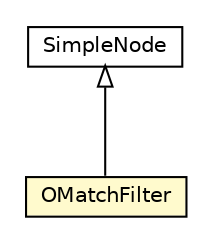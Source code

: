 #!/usr/local/bin/dot
#
# Class diagram 
# Generated by UMLGraph version R5_6-24-gf6e263 (http://www.umlgraph.org/)
#

digraph G {
	edge [fontname="Helvetica",fontsize=10,labelfontname="Helvetica",labelfontsize=10];
	node [fontname="Helvetica",fontsize=10,shape=plaintext];
	nodesep=0.25;
	ranksep=0.5;
	// com.orientechnologies.orient.core.sql.parser.OMatchFilter
	c4476707 [label=<<table title="com.orientechnologies.orient.core.sql.parser.OMatchFilter" border="0" cellborder="1" cellspacing="0" cellpadding="2" port="p" bgcolor="lemonChiffon" href="./OMatchFilter.html">
		<tr><td><table border="0" cellspacing="0" cellpadding="1">
<tr><td align="center" balign="center"> OMatchFilter </td></tr>
		</table></td></tr>
		</table>>, URL="./OMatchFilter.html", fontname="Helvetica", fontcolor="black", fontsize=10.0];
	// com.orientechnologies.orient.core.sql.parser.SimpleNode
	c4476794 [label=<<table title="com.orientechnologies.orient.core.sql.parser.SimpleNode" border="0" cellborder="1" cellspacing="0" cellpadding="2" port="p" href="./SimpleNode.html">
		<tr><td><table border="0" cellspacing="0" cellpadding="1">
<tr><td align="center" balign="center"> SimpleNode </td></tr>
		</table></td></tr>
		</table>>, URL="./SimpleNode.html", fontname="Helvetica", fontcolor="black", fontsize=10.0];
	//com.orientechnologies.orient.core.sql.parser.OMatchFilter extends com.orientechnologies.orient.core.sql.parser.SimpleNode
	c4476794:p -> c4476707:p [dir=back,arrowtail=empty];
}

